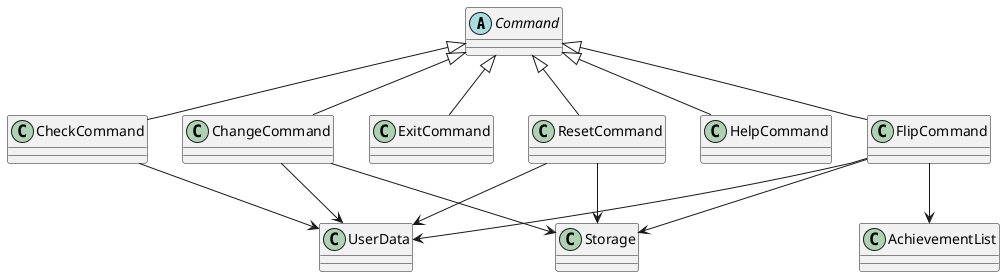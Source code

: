 @startuml
skinparam classAttributeIconSize 0

abstract class Command

class ChangeCommand
class CheckCommand
class ExitCommand
class FlipCommand
class HelpCommand
class ResetCommand

class Storage
class UserData
class AchievementList

Command <|-- ChangeCommand
Command <|-- CheckCommand
Command <|-- ExitCommand
Command <|-- FlipCommand
Command <|-- HelpCommand
Command <|-- ResetCommand

ChangeCommand --> Storage
ChangeCommand --> UserData

CheckCommand --> UserData

FlipCommand --> Storage
FlipCommand --> UserData
FlipCommand --> AchievementList

ResetCommand --> Storage
ResetCommand --> UserData
@enduml